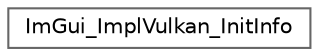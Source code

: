 digraph "Gráfico de jerarquía de clases"
{
 // LATEX_PDF_SIZE
  bgcolor="transparent";
  edge [fontname=Helvetica,fontsize=10,labelfontname=Helvetica,labelfontsize=10];
  node [fontname=Helvetica,fontsize=10,shape=box,height=0.2,width=0.4];
  rankdir="LR";
  Node0 [id="Node000000",label="ImGui_ImplVulkan_InitInfo",height=0.2,width=0.4,color="grey40", fillcolor="white", style="filled",URL="$struct_im_gui___impl_vulkan___init_info.html",tooltip=" "];
}

